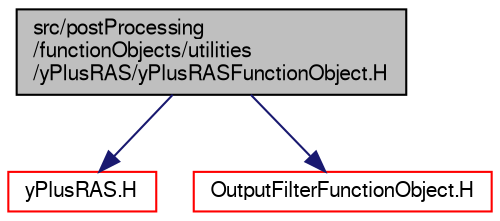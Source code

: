 digraph "src/postProcessing/functionObjects/utilities/yPlusRAS/yPlusRASFunctionObject.H"
{
  bgcolor="transparent";
  edge [fontname="FreeSans",fontsize="10",labelfontname="FreeSans",labelfontsize="10"];
  node [fontname="FreeSans",fontsize="10",shape=record];
  Node0 [label="src/postProcessing\l/functionObjects/utilities\l/yPlusRAS/yPlusRASFunctionObject.H",height=0.2,width=0.4,color="black", fillcolor="grey75", style="filled", fontcolor="black"];
  Node0 -> Node1 [color="midnightblue",fontsize="10",style="solid",fontname="FreeSans"];
  Node1 [label="yPlusRAS.H",height=0.2,width=0.4,color="red",URL="$a13934.html"];
  Node0 -> Node112 [color="midnightblue",fontsize="10",style="solid",fontname="FreeSans"];
  Node112 [label="OutputFilterFunctionObject.H",height=0.2,width=0.4,color="red",URL="$a08975.html"];
}
